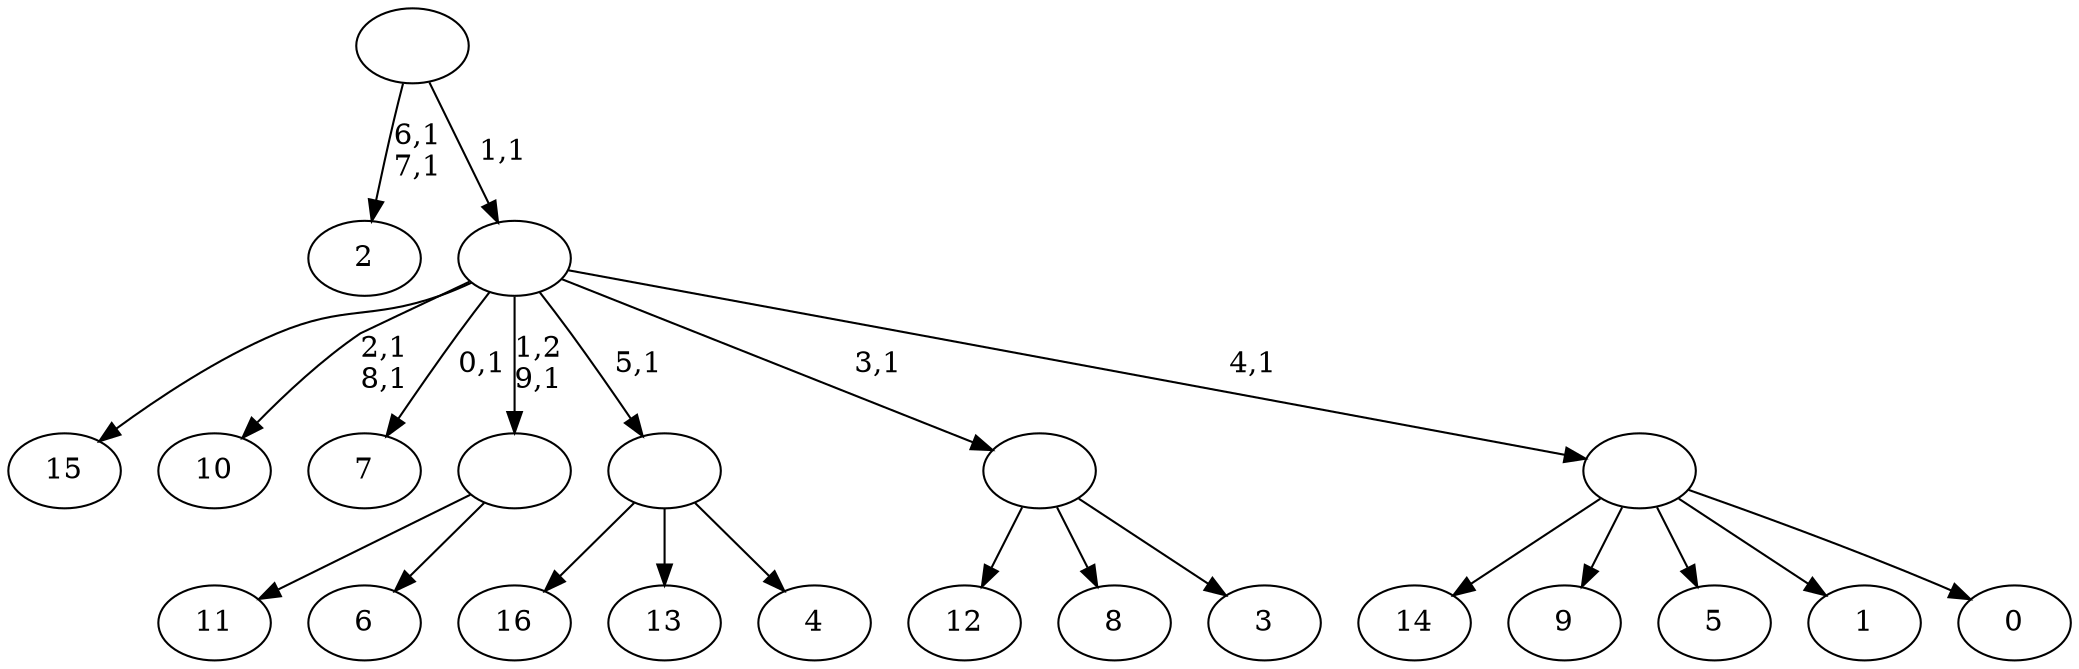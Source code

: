digraph T {
	27 [label="16"]
	26 [label="15"]
	25 [label="14"]
	24 [label="13"]
	23 [label="12"]
	22 [label="11"]
	21 [label="10"]
	18 [label="9"]
	17 [label="8"]
	16 [label="7"]
	14 [label="6"]
	13 [label=""]
	12 [label="5"]
	11 [label="4"]
	10 [label=""]
	9 [label="3"]
	8 [label=""]
	7 [label="2"]
	4 [label="1"]
	3 [label="0"]
	2 [label=""]
	1 [label=""]
	0 [label=""]
	13 -> 22 [label=""]
	13 -> 14 [label=""]
	10 -> 27 [label=""]
	10 -> 24 [label=""]
	10 -> 11 [label=""]
	8 -> 23 [label=""]
	8 -> 17 [label=""]
	8 -> 9 [label=""]
	2 -> 25 [label=""]
	2 -> 18 [label=""]
	2 -> 12 [label=""]
	2 -> 4 [label=""]
	2 -> 3 [label=""]
	1 -> 16 [label="0,1"]
	1 -> 21 [label="2,1\n8,1"]
	1 -> 26 [label=""]
	1 -> 13 [label="1,2\n9,1"]
	1 -> 10 [label="5,1"]
	1 -> 8 [label="3,1"]
	1 -> 2 [label="4,1"]
	0 -> 7 [label="6,1\n7,1"]
	0 -> 1 [label="1,1"]
}

